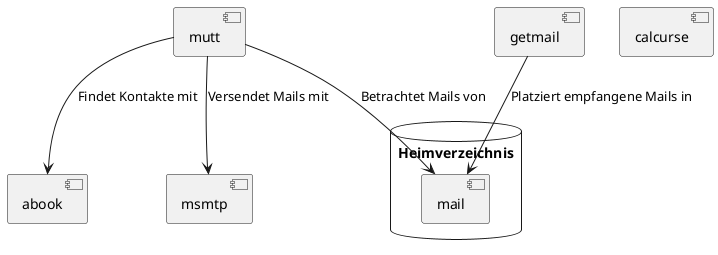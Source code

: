 @startuml

database "Heimverzeichnis" {
	[mail]
}

[abook]
[calcurse]
[getmail]
[msmtp]
[mutt]

[getmail] --> [mail] : "Platziert empfangene Mails in"
[mutt] --> [msmtp] : Versendet Mails mit
[mutt] --> [mail] : Betrachtet Mails von
[mutt] --> [abook] : Findet Kontakte mit

@enduml
